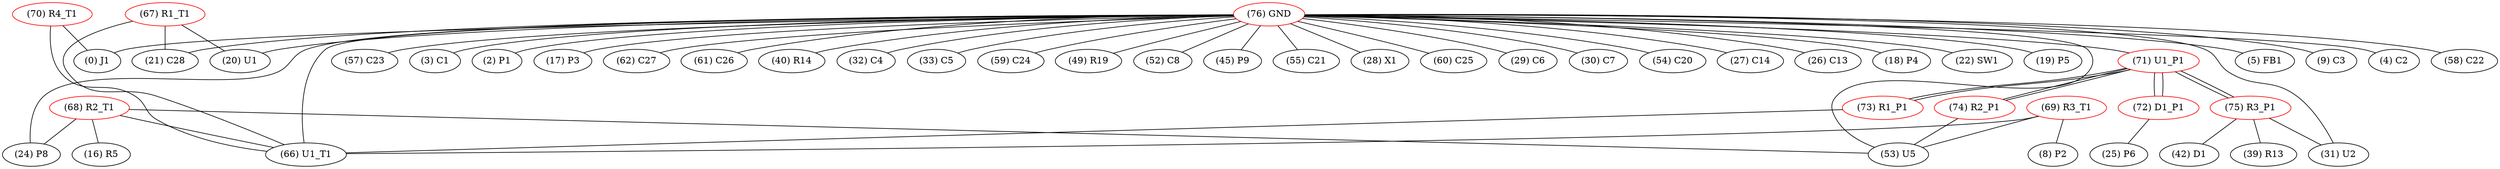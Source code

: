 graph {
	67 [label="(67) R1_T1" color=red]
	20 [label="(20) U1"]
	21 [label="(21) C28"]
	66 [label="(66) U1_T1"]
	68 [label="(68) R2_T1" color=red]
	16 [label="(16) R5"]
	24 [label="(24) P8"]
	53 [label="(53) U5"]
	66 [label="(66) U1_T1"]
	69 [label="(69) R3_T1" color=red]
	53 [label="(53) U5"]
	8 [label="(8) P2"]
	66 [label="(66) U1_T1"]
	70 [label="(70) R4_T1" color=red]
	0 [label="(0) J1"]
	66 [label="(66) U1_T1"]
	71 [label="(71) U1_P1" color=red]
	72 [label="(72) D1_P1"]
	74 [label="(74) R2_P1"]
	75 [label="(75) R3_P1"]
	73 [label="(73) R1_P1"]
	72 [label="(72) D1_P1" color=red]
	25 [label="(25) P6"]
	71 [label="(71) U1_P1"]
	73 [label="(73) R1_P1" color=red]
	66 [label="(66) U1_T1"]
	71 [label="(71) U1_P1"]
	74 [label="(74) R2_P1" color=red]
	53 [label="(53) U5"]
	71 [label="(71) U1_P1"]
	75 [label="(75) R3_P1" color=red]
	31 [label="(31) U2"]
	39 [label="(39) R13"]
	42 [label="(42) D1"]
	71 [label="(71) U1_P1"]
	76 [label="(76) GND" color=red]
	5 [label="(5) FB1"]
	9 [label="(9) C3"]
	0 [label="(0) J1"]
	4 [label="(4) C2"]
	58 [label="(58) C22"]
	57 [label="(57) C23"]
	3 [label="(3) C1"]
	2 [label="(2) P1"]
	17 [label="(17) P3"]
	62 [label="(62) C27"]
	61 [label="(61) C26"]
	40 [label="(40) R14"]
	32 [label="(32) C4"]
	33 [label="(33) C5"]
	53 [label="(53) U5"]
	59 [label="(59) C24"]
	49 [label="(49) R19"]
	52 [label="(52) C8"]
	45 [label="(45) P9"]
	55 [label="(55) C21"]
	28 [label="(28) X1"]
	60 [label="(60) C25"]
	29 [label="(29) C6"]
	30 [label="(30) C7"]
	54 [label="(54) C20"]
	27 [label="(27) C14"]
	26 [label="(26) C13"]
	31 [label="(31) U2"]
	20 [label="(20) U1"]
	24 [label="(24) P8"]
	21 [label="(21) C28"]
	18 [label="(18) P4"]
	22 [label="(22) SW1"]
	19 [label="(19) P5"]
	66 [label="(66) U1_T1"]
	71 [label="(71) U1_P1"]
	67 -- 20
	67 -- 21
	67 -- 66
	68 -- 16
	68 -- 24
	68 -- 53
	68 -- 66
	69 -- 53
	69 -- 8
	69 -- 66
	70 -- 0
	70 -- 66
	71 -- 72
	71 -- 74
	71 -- 75
	71 -- 73
	72 -- 25
	72 -- 71
	73 -- 66
	73 -- 71
	74 -- 53
	74 -- 71
	75 -- 31
	75 -- 39
	75 -- 42
	75 -- 71
	76 -- 5
	76 -- 9
	76 -- 0
	76 -- 4
	76 -- 58
	76 -- 57
	76 -- 3
	76 -- 2
	76 -- 17
	76 -- 62
	76 -- 61
	76 -- 40
	76 -- 32
	76 -- 33
	76 -- 53
	76 -- 59
	76 -- 49
	76 -- 52
	76 -- 45
	76 -- 55
	76 -- 28
	76 -- 60
	76 -- 29
	76 -- 30
	76 -- 54
	76 -- 27
	76 -- 26
	76 -- 31
	76 -- 20
	76 -- 24
	76 -- 21
	76 -- 18
	76 -- 22
	76 -- 19
	76 -- 66
	76 -- 71
}